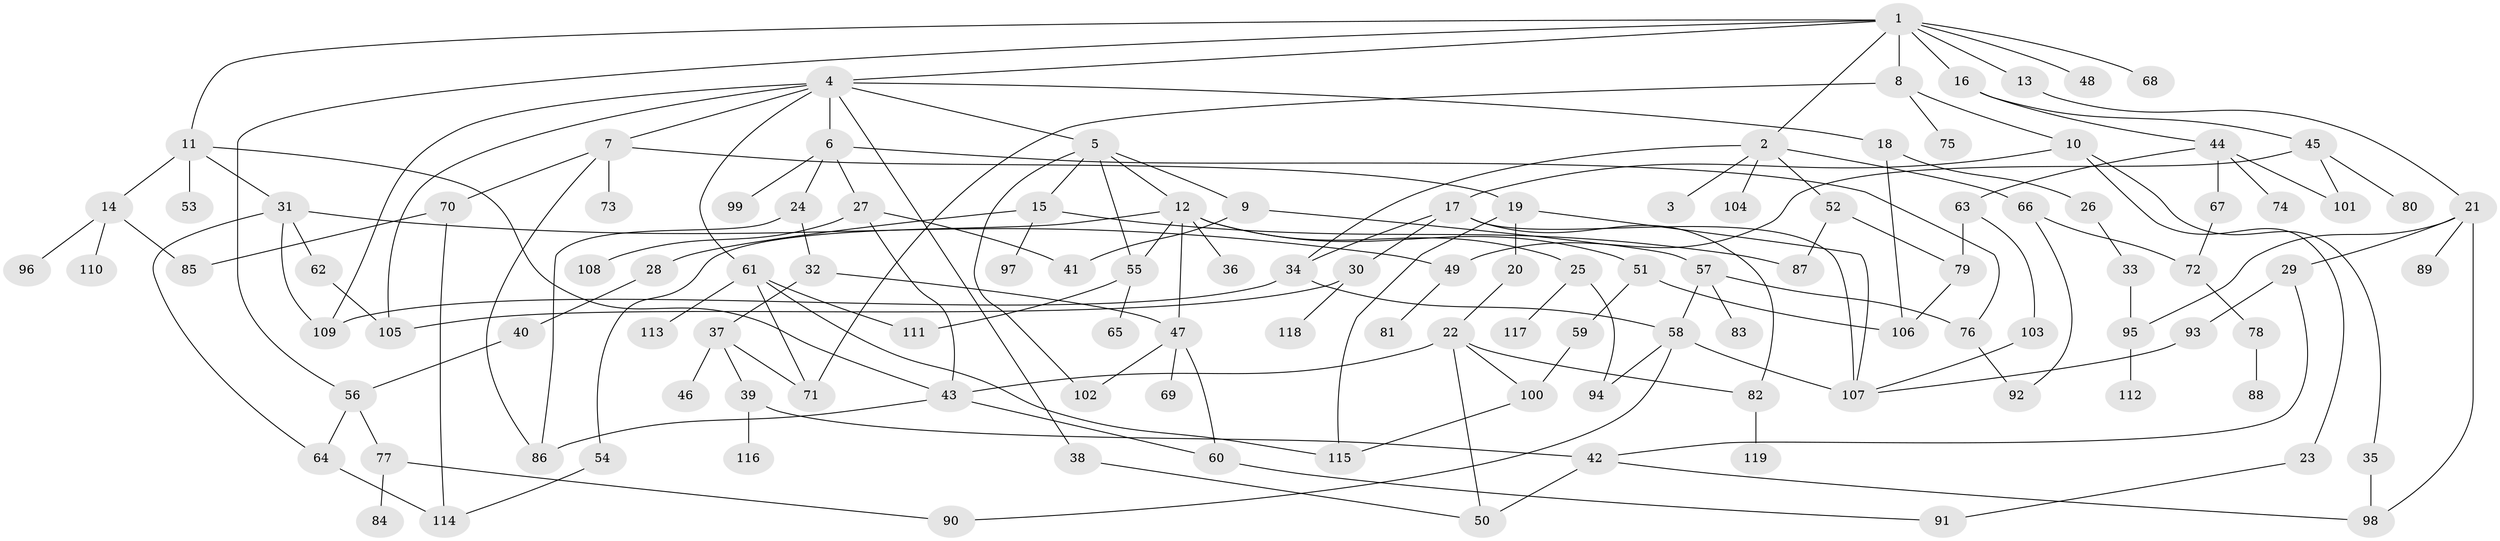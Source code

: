 // Generated by graph-tools (version 1.1) at 2025/42/03/09/25 04:42:29]
// undirected, 119 vertices, 167 edges
graph export_dot {
graph [start="1"]
  node [color=gray90,style=filled];
  1;
  2;
  3;
  4;
  5;
  6;
  7;
  8;
  9;
  10;
  11;
  12;
  13;
  14;
  15;
  16;
  17;
  18;
  19;
  20;
  21;
  22;
  23;
  24;
  25;
  26;
  27;
  28;
  29;
  30;
  31;
  32;
  33;
  34;
  35;
  36;
  37;
  38;
  39;
  40;
  41;
  42;
  43;
  44;
  45;
  46;
  47;
  48;
  49;
  50;
  51;
  52;
  53;
  54;
  55;
  56;
  57;
  58;
  59;
  60;
  61;
  62;
  63;
  64;
  65;
  66;
  67;
  68;
  69;
  70;
  71;
  72;
  73;
  74;
  75;
  76;
  77;
  78;
  79;
  80;
  81;
  82;
  83;
  84;
  85;
  86;
  87;
  88;
  89;
  90;
  91;
  92;
  93;
  94;
  95;
  96;
  97;
  98;
  99;
  100;
  101;
  102;
  103;
  104;
  105;
  106;
  107;
  108;
  109;
  110;
  111;
  112;
  113;
  114;
  115;
  116;
  117;
  118;
  119;
  1 -- 2;
  1 -- 4;
  1 -- 8;
  1 -- 11;
  1 -- 13;
  1 -- 16;
  1 -- 48;
  1 -- 56;
  1 -- 68;
  2 -- 3;
  2 -- 34;
  2 -- 52;
  2 -- 66;
  2 -- 104;
  4 -- 5;
  4 -- 6;
  4 -- 7;
  4 -- 18;
  4 -- 38;
  4 -- 61;
  4 -- 105;
  4 -- 109;
  5 -- 9;
  5 -- 12;
  5 -- 15;
  5 -- 55;
  5 -- 102;
  6 -- 24;
  6 -- 27;
  6 -- 76;
  6 -- 99;
  7 -- 19;
  7 -- 70;
  7 -- 73;
  7 -- 86;
  8 -- 10;
  8 -- 75;
  8 -- 71;
  9 -- 41;
  9 -- 57;
  10 -- 17;
  10 -- 23;
  10 -- 35;
  11 -- 14;
  11 -- 31;
  11 -- 53;
  11 -- 43;
  12 -- 25;
  12 -- 36;
  12 -- 51;
  12 -- 54;
  12 -- 47;
  12 -- 55;
  13 -- 21;
  14 -- 85;
  14 -- 96;
  14 -- 110;
  15 -- 28;
  15 -- 87;
  15 -- 97;
  16 -- 44;
  16 -- 45;
  17 -- 30;
  17 -- 82;
  17 -- 107;
  17 -- 34;
  18 -- 26;
  18 -- 106;
  19 -- 20;
  19 -- 115;
  19 -- 107;
  20 -- 22;
  21 -- 29;
  21 -- 89;
  21 -- 95;
  21 -- 98;
  22 -- 43;
  22 -- 50;
  22 -- 100;
  22 -- 82;
  23 -- 91;
  24 -- 32;
  24 -- 86;
  25 -- 117;
  25 -- 94;
  26 -- 33;
  27 -- 108;
  27 -- 43;
  27 -- 41;
  28 -- 40;
  29 -- 93;
  29 -- 42;
  30 -- 118;
  30 -- 105;
  31 -- 49;
  31 -- 62;
  31 -- 64;
  31 -- 109;
  32 -- 37;
  32 -- 47;
  33 -- 95;
  34 -- 58;
  34 -- 109;
  35 -- 98;
  37 -- 39;
  37 -- 46;
  37 -- 71;
  38 -- 50;
  39 -- 42;
  39 -- 116;
  40 -- 56;
  42 -- 98;
  42 -- 50;
  43 -- 60;
  43 -- 86;
  44 -- 63;
  44 -- 67;
  44 -- 74;
  44 -- 101;
  45 -- 80;
  45 -- 101;
  45 -- 49;
  47 -- 69;
  47 -- 102;
  47 -- 60;
  49 -- 81;
  51 -- 59;
  51 -- 106;
  52 -- 87;
  52 -- 79;
  54 -- 114;
  55 -- 65;
  55 -- 111;
  56 -- 77;
  56 -- 64;
  57 -- 83;
  57 -- 76;
  57 -- 58;
  58 -- 90;
  58 -- 94;
  58 -- 107;
  59 -- 100;
  60 -- 91;
  61 -- 111;
  61 -- 113;
  61 -- 71;
  61 -- 115;
  62 -- 105;
  63 -- 79;
  63 -- 103;
  64 -- 114;
  66 -- 72;
  66 -- 92;
  67 -- 72;
  70 -- 85;
  70 -- 114;
  72 -- 78;
  76 -- 92;
  77 -- 84;
  77 -- 90;
  78 -- 88;
  79 -- 106;
  82 -- 119;
  93 -- 107;
  95 -- 112;
  100 -- 115;
  103 -- 107;
}
